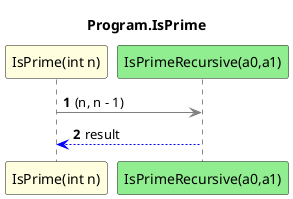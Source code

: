 @startuml Program.IsPrime
title Program.IsPrime
participant "IsPrime(int n)" as IsPrime_p0 #LightYellow
participant "IsPrimeRecursive(a0,a1)" as IsPrimeRecursive_a0_a1 #LightGreen
autonumber
IsPrime_p0 -[#grey]> IsPrimeRecursive_a0_a1 : (n, n - 1)
IsPrimeRecursive_a0_a1 -[#blue]-> IsPrime_p0 : result
@enduml
